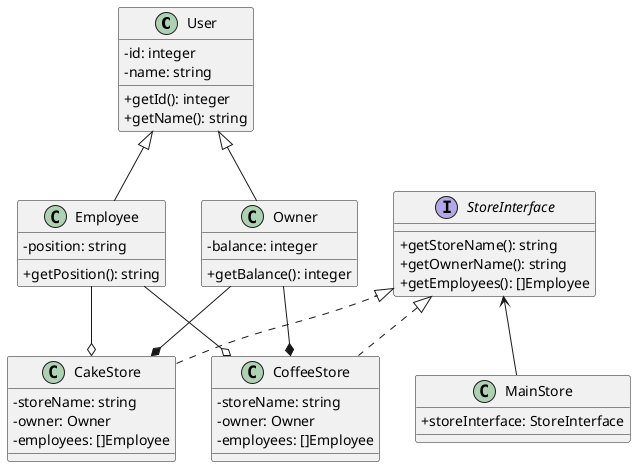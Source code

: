 @startuml Final Example

skinparam classAttributeIconSize 0

class User {
    - id: integer
    - name: string
    + getId(): integer
    + getName(): string
}

class Employee extends User {
    - position: string
    + getPosition(): string
}

interface StoreInterface {
    + getStoreName(): string
    + getOwnerName(): string
    + getEmployees(): []Employee
}

class CoffeeStore implements StoreInterface {
    - storeName: string
    - owner: Owner
    - employees: []Employee
}

class CakeStore implements StoreInterface {
    - storeName: string
    - owner: Owner
    - employees: []Employee
}

class Owner extends User {
    - balance: integer
    + getBalance(): integer
}

Employee --o CoffeeStore
Owner --* CoffeeStore
Employee --o CakeStore
Owner --* CakeStore

class MainStore {
    + storeInterface: StoreInterface
}

StoreInterface <-- MainStore

@enduml